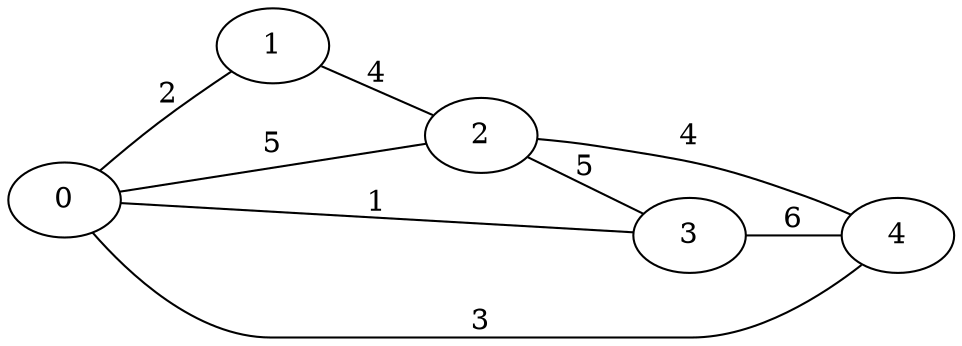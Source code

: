 graph G{
  rankdir = "LR"
  0 -- 1 [label = 2]
  0 -- 2 [label = 5]
  0 -- 3 [label = 1]
  0 -- 4 [label = 3]
  1 -- 2 [label = 4]
  2 -- 3 [label = 5]
  2 -- 4 [label = 4]
  3 -- 4 [label = 6]
}